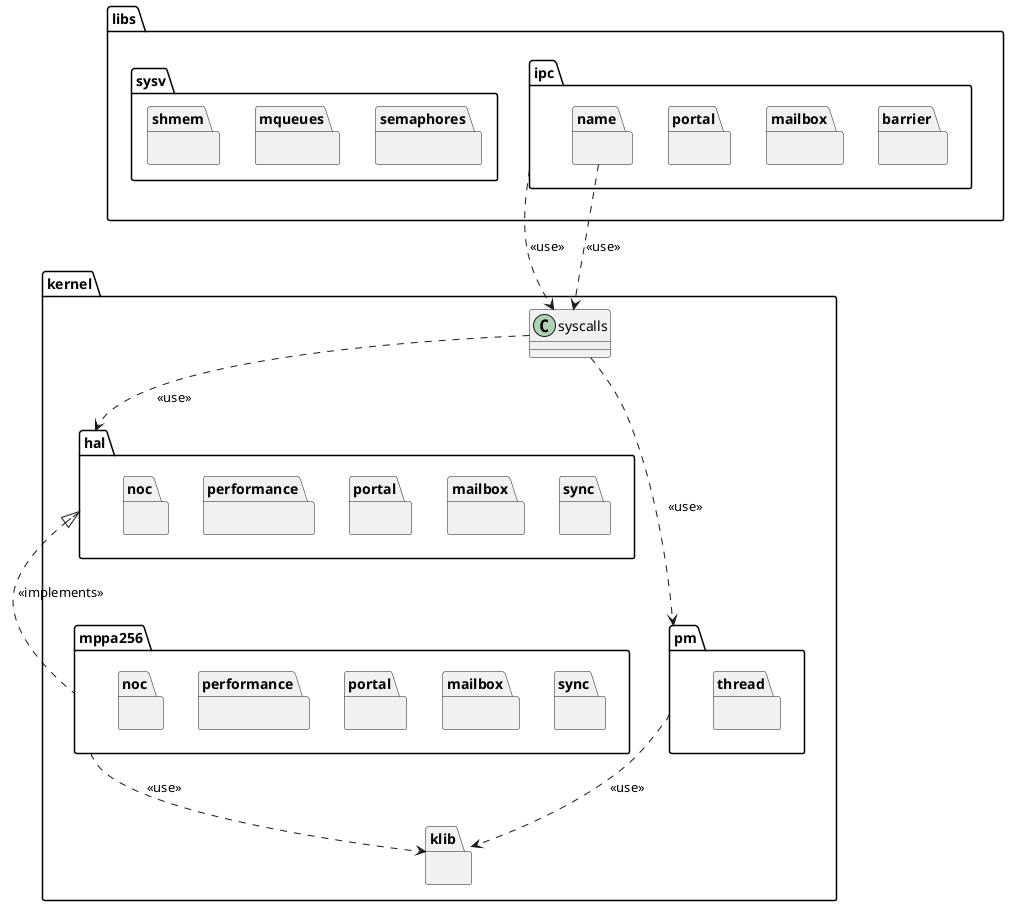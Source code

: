 @startuml

namespace kernel {

	namespace klib {
	}

	namespace hal {
		namespace sync {
		}

		namespace mailbox {
		}

		namespace portal {
		}

		namespace performance {
		}

		namespace noc {
		}
	}

	namespace mppa256 {
		namespace sync {
		}

		namespace mailbox {
		}

		namespace portal {
		}

		namespace performance {
		}

		namespace noc {
		}
	}

	kernel.hal <|.. kernel.mppa256  :  <<implements>>
	kernel.mppa256 ..> kernel.klib : <<use>>

	namespace pm {

		namespace thread {
		}
	}

	kernel.pm ..> kernel.klib : <<use>>

	class syscalls {
	}

	kernel.syscalls ..> kernel.hal : <<use>>
	kernel.syscalls ..> kernel.pm  : <<use>>
}

namespace libs {

	namespace ipc {
		namespace barrier {
		}

		namespace mailbox {
		}

		namespace portal {
		}

		namespace name {
		}
	}

	namespace sysv {
		namespace semaphores {
		}

		namespace mqueues {
		}

		namespace shmem {
		}
	}

	libs.ipc      ..> kernel.syscalls  : <<use>>
	libs.ipc.name ..> kernel.syscalls  : <<use>>
}


@enduml

